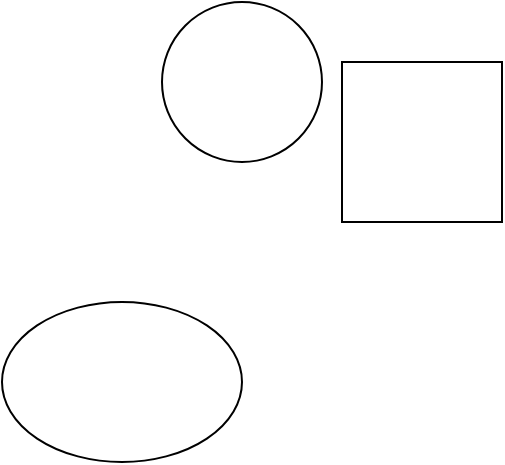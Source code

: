 <mxfile version="21.2.1" type="github">
  <diagram name="Page-1" id="Z3z7p4MqA-AqoxccG2ZY">
    <mxGraphModel dx="1428" dy="778" grid="1" gridSize="10" guides="1" tooltips="1" connect="1" arrows="1" fold="1" page="1" pageScale="1" pageWidth="850" pageHeight="1100" math="0" shadow="0">
      <root>
        <mxCell id="0" />
        <mxCell id="1" parent="0" />
        <mxCell id="-1tr2zquHDcWB9q0-CAF-1" value="" style="ellipse;whiteSpace=wrap;html=1;aspect=fixed;" parent="1" vertex="1">
          <mxGeometry x="270" y="140" width="80" height="80" as="geometry" />
        </mxCell>
        <mxCell id="-1tr2zquHDcWB9q0-CAF-2" value="" style="whiteSpace=wrap;html=1;aspect=fixed;" parent="1" vertex="1">
          <mxGeometry x="360" y="170" width="80" height="80" as="geometry" />
        </mxCell>
        <mxCell id="8-3r49FIM8wADMOa8wFo-1" value="" style="ellipse;whiteSpace=wrap;html=1;" vertex="1" parent="1">
          <mxGeometry x="190" y="290" width="120" height="80" as="geometry" />
        </mxCell>
      </root>
    </mxGraphModel>
  </diagram>
</mxfile>
